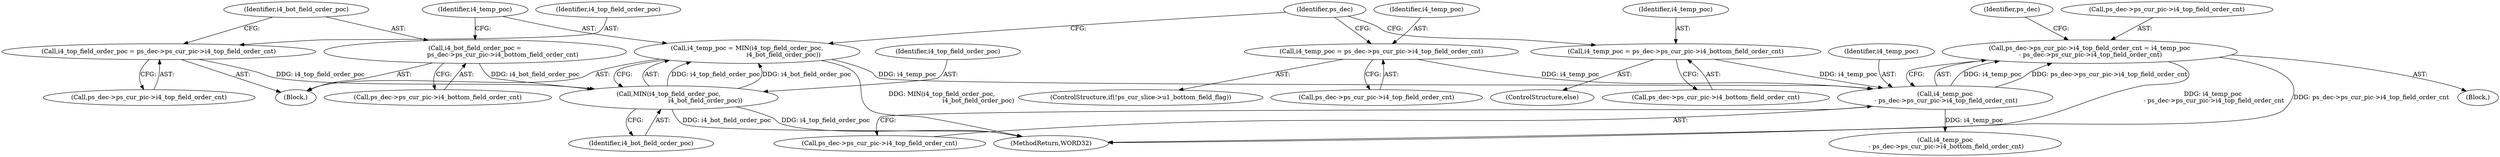 digraph "0_Android_0b23c81c3dd9ec38f7e6806a3955fed1925541a0_2@integer" {
"1001375" [label="(Call,ps_dec->ps_cur_pic->i4_top_field_order_cnt = i4_temp_poc\n - ps_dec->ps_cur_pic->i4_top_field_order_cnt)"];
"1001381" [label="(Call,i4_temp_poc\n - ps_dec->ps_cur_pic->i4_top_field_order_cnt)"];
"1001349" [label="(Call,i4_temp_poc = MIN(i4_top_field_order_poc,\n                                     i4_bot_field_order_poc))"];
"1001351" [label="(Call,MIN(i4_top_field_order_poc,\n                                     i4_bot_field_order_poc))"];
"1001335" [label="(Call,i4_top_field_order_poc = ps_dec->ps_cur_pic->i4_top_field_order_cnt)"];
"1001342" [label="(Call,i4_bot_field_order_poc =\n                            ps_dec->ps_cur_pic->i4_bottom_field_order_cnt)"];
"1001360" [label="(Call,i4_temp_poc = ps_dec->ps_cur_pic->i4_top_field_order_cnt)"];
"1001368" [label="(Call,i4_temp_poc = ps_dec->ps_cur_pic->i4_bottom_field_order_cnt)"];
"1001369" [label="(Identifier,i4_temp_poc)"];
"1001383" [label="(Call,ps_dec->ps_cur_pic->i4_top_field_order_cnt)"];
"1002619" [label="(MethodReturn,WORD32)"];
"1001335" [label="(Call,i4_top_field_order_poc = ps_dec->ps_cur_pic->i4_top_field_order_cnt)"];
"1001352" [label="(Identifier,i4_top_field_order_poc)"];
"1001336" [label="(Identifier,i4_top_field_order_poc)"];
"1001378" [label="(Identifier,ps_dec)"];
"1001325" [label="(Block,)"];
"1001344" [label="(Call,ps_dec->ps_cur_pic->i4_bottom_field_order_cnt)"];
"1001381" [label="(Call,i4_temp_poc\n - ps_dec->ps_cur_pic->i4_top_field_order_cnt)"];
"1001355" [label="(ControlStructure,if(!ps_cur_slice->u1_bottom_field_flag))"];
"1001368" [label="(Call,i4_temp_poc = ps_dec->ps_cur_pic->i4_bottom_field_order_cnt)"];
"1001349" [label="(Call,i4_temp_poc = MIN(i4_top_field_order_poc,\n                                     i4_bot_field_order_poc))"];
"1001337" [label="(Call,ps_dec->ps_cur_pic->i4_top_field_order_cnt)"];
"1001343" [label="(Identifier,i4_bot_field_order_poc)"];
"1001353" [label="(Identifier,i4_bot_field_order_poc)"];
"1001350" [label="(Identifier,i4_temp_poc)"];
"1001375" [label="(Call,ps_dec->ps_cur_pic->i4_top_field_order_cnt = i4_temp_poc\n - ps_dec->ps_cur_pic->i4_top_field_order_cnt)"];
"1001360" [label="(Call,i4_temp_poc = ps_dec->ps_cur_pic->i4_top_field_order_cnt)"];
"1001362" [label="(Call,ps_dec->ps_cur_pic->i4_top_field_order_cnt)"];
"1001334" [label="(Block,)"];
"1001391" [label="(Identifier,ps_dec)"];
"1001376" [label="(Call,ps_dec->ps_cur_pic->i4_top_field_order_cnt)"];
"1001351" [label="(Call,MIN(i4_top_field_order_poc,\n                                     i4_bot_field_order_poc))"];
"1001394" [label="(Call,i4_temp_poc\n - ps_dec->ps_cur_pic->i4_bottom_field_order_cnt)"];
"1001342" [label="(Call,i4_bot_field_order_poc =\n                            ps_dec->ps_cur_pic->i4_bottom_field_order_cnt)"];
"1001382" [label="(Identifier,i4_temp_poc)"];
"1001367" [label="(ControlStructure,else)"];
"1001361" [label="(Identifier,i4_temp_poc)"];
"1001370" [label="(Call,ps_dec->ps_cur_pic->i4_bottom_field_order_cnt)"];
"1001375" -> "1001325"  [label="AST: "];
"1001375" -> "1001381"  [label="CFG: "];
"1001376" -> "1001375"  [label="AST: "];
"1001381" -> "1001375"  [label="AST: "];
"1001391" -> "1001375"  [label="CFG: "];
"1001375" -> "1002619"  [label="DDG: i4_temp_poc\n - ps_dec->ps_cur_pic->i4_top_field_order_cnt"];
"1001375" -> "1002619"  [label="DDG: ps_dec->ps_cur_pic->i4_top_field_order_cnt"];
"1001381" -> "1001375"  [label="DDG: i4_temp_poc"];
"1001381" -> "1001375"  [label="DDG: ps_dec->ps_cur_pic->i4_top_field_order_cnt"];
"1001381" -> "1001383"  [label="CFG: "];
"1001382" -> "1001381"  [label="AST: "];
"1001383" -> "1001381"  [label="AST: "];
"1001349" -> "1001381"  [label="DDG: i4_temp_poc"];
"1001360" -> "1001381"  [label="DDG: i4_temp_poc"];
"1001368" -> "1001381"  [label="DDG: i4_temp_poc"];
"1001381" -> "1001394"  [label="DDG: i4_temp_poc"];
"1001349" -> "1001334"  [label="AST: "];
"1001349" -> "1001351"  [label="CFG: "];
"1001350" -> "1001349"  [label="AST: "];
"1001351" -> "1001349"  [label="AST: "];
"1001378" -> "1001349"  [label="CFG: "];
"1001349" -> "1002619"  [label="DDG: MIN(i4_top_field_order_poc,\n                                     i4_bot_field_order_poc)"];
"1001351" -> "1001349"  [label="DDG: i4_top_field_order_poc"];
"1001351" -> "1001349"  [label="DDG: i4_bot_field_order_poc"];
"1001351" -> "1001353"  [label="CFG: "];
"1001352" -> "1001351"  [label="AST: "];
"1001353" -> "1001351"  [label="AST: "];
"1001351" -> "1002619"  [label="DDG: i4_bot_field_order_poc"];
"1001351" -> "1002619"  [label="DDG: i4_top_field_order_poc"];
"1001335" -> "1001351"  [label="DDG: i4_top_field_order_poc"];
"1001342" -> "1001351"  [label="DDG: i4_bot_field_order_poc"];
"1001335" -> "1001334"  [label="AST: "];
"1001335" -> "1001337"  [label="CFG: "];
"1001336" -> "1001335"  [label="AST: "];
"1001337" -> "1001335"  [label="AST: "];
"1001343" -> "1001335"  [label="CFG: "];
"1001342" -> "1001334"  [label="AST: "];
"1001342" -> "1001344"  [label="CFG: "];
"1001343" -> "1001342"  [label="AST: "];
"1001344" -> "1001342"  [label="AST: "];
"1001350" -> "1001342"  [label="CFG: "];
"1001360" -> "1001355"  [label="AST: "];
"1001360" -> "1001362"  [label="CFG: "];
"1001361" -> "1001360"  [label="AST: "];
"1001362" -> "1001360"  [label="AST: "];
"1001378" -> "1001360"  [label="CFG: "];
"1001368" -> "1001367"  [label="AST: "];
"1001368" -> "1001370"  [label="CFG: "];
"1001369" -> "1001368"  [label="AST: "];
"1001370" -> "1001368"  [label="AST: "];
"1001378" -> "1001368"  [label="CFG: "];
}
